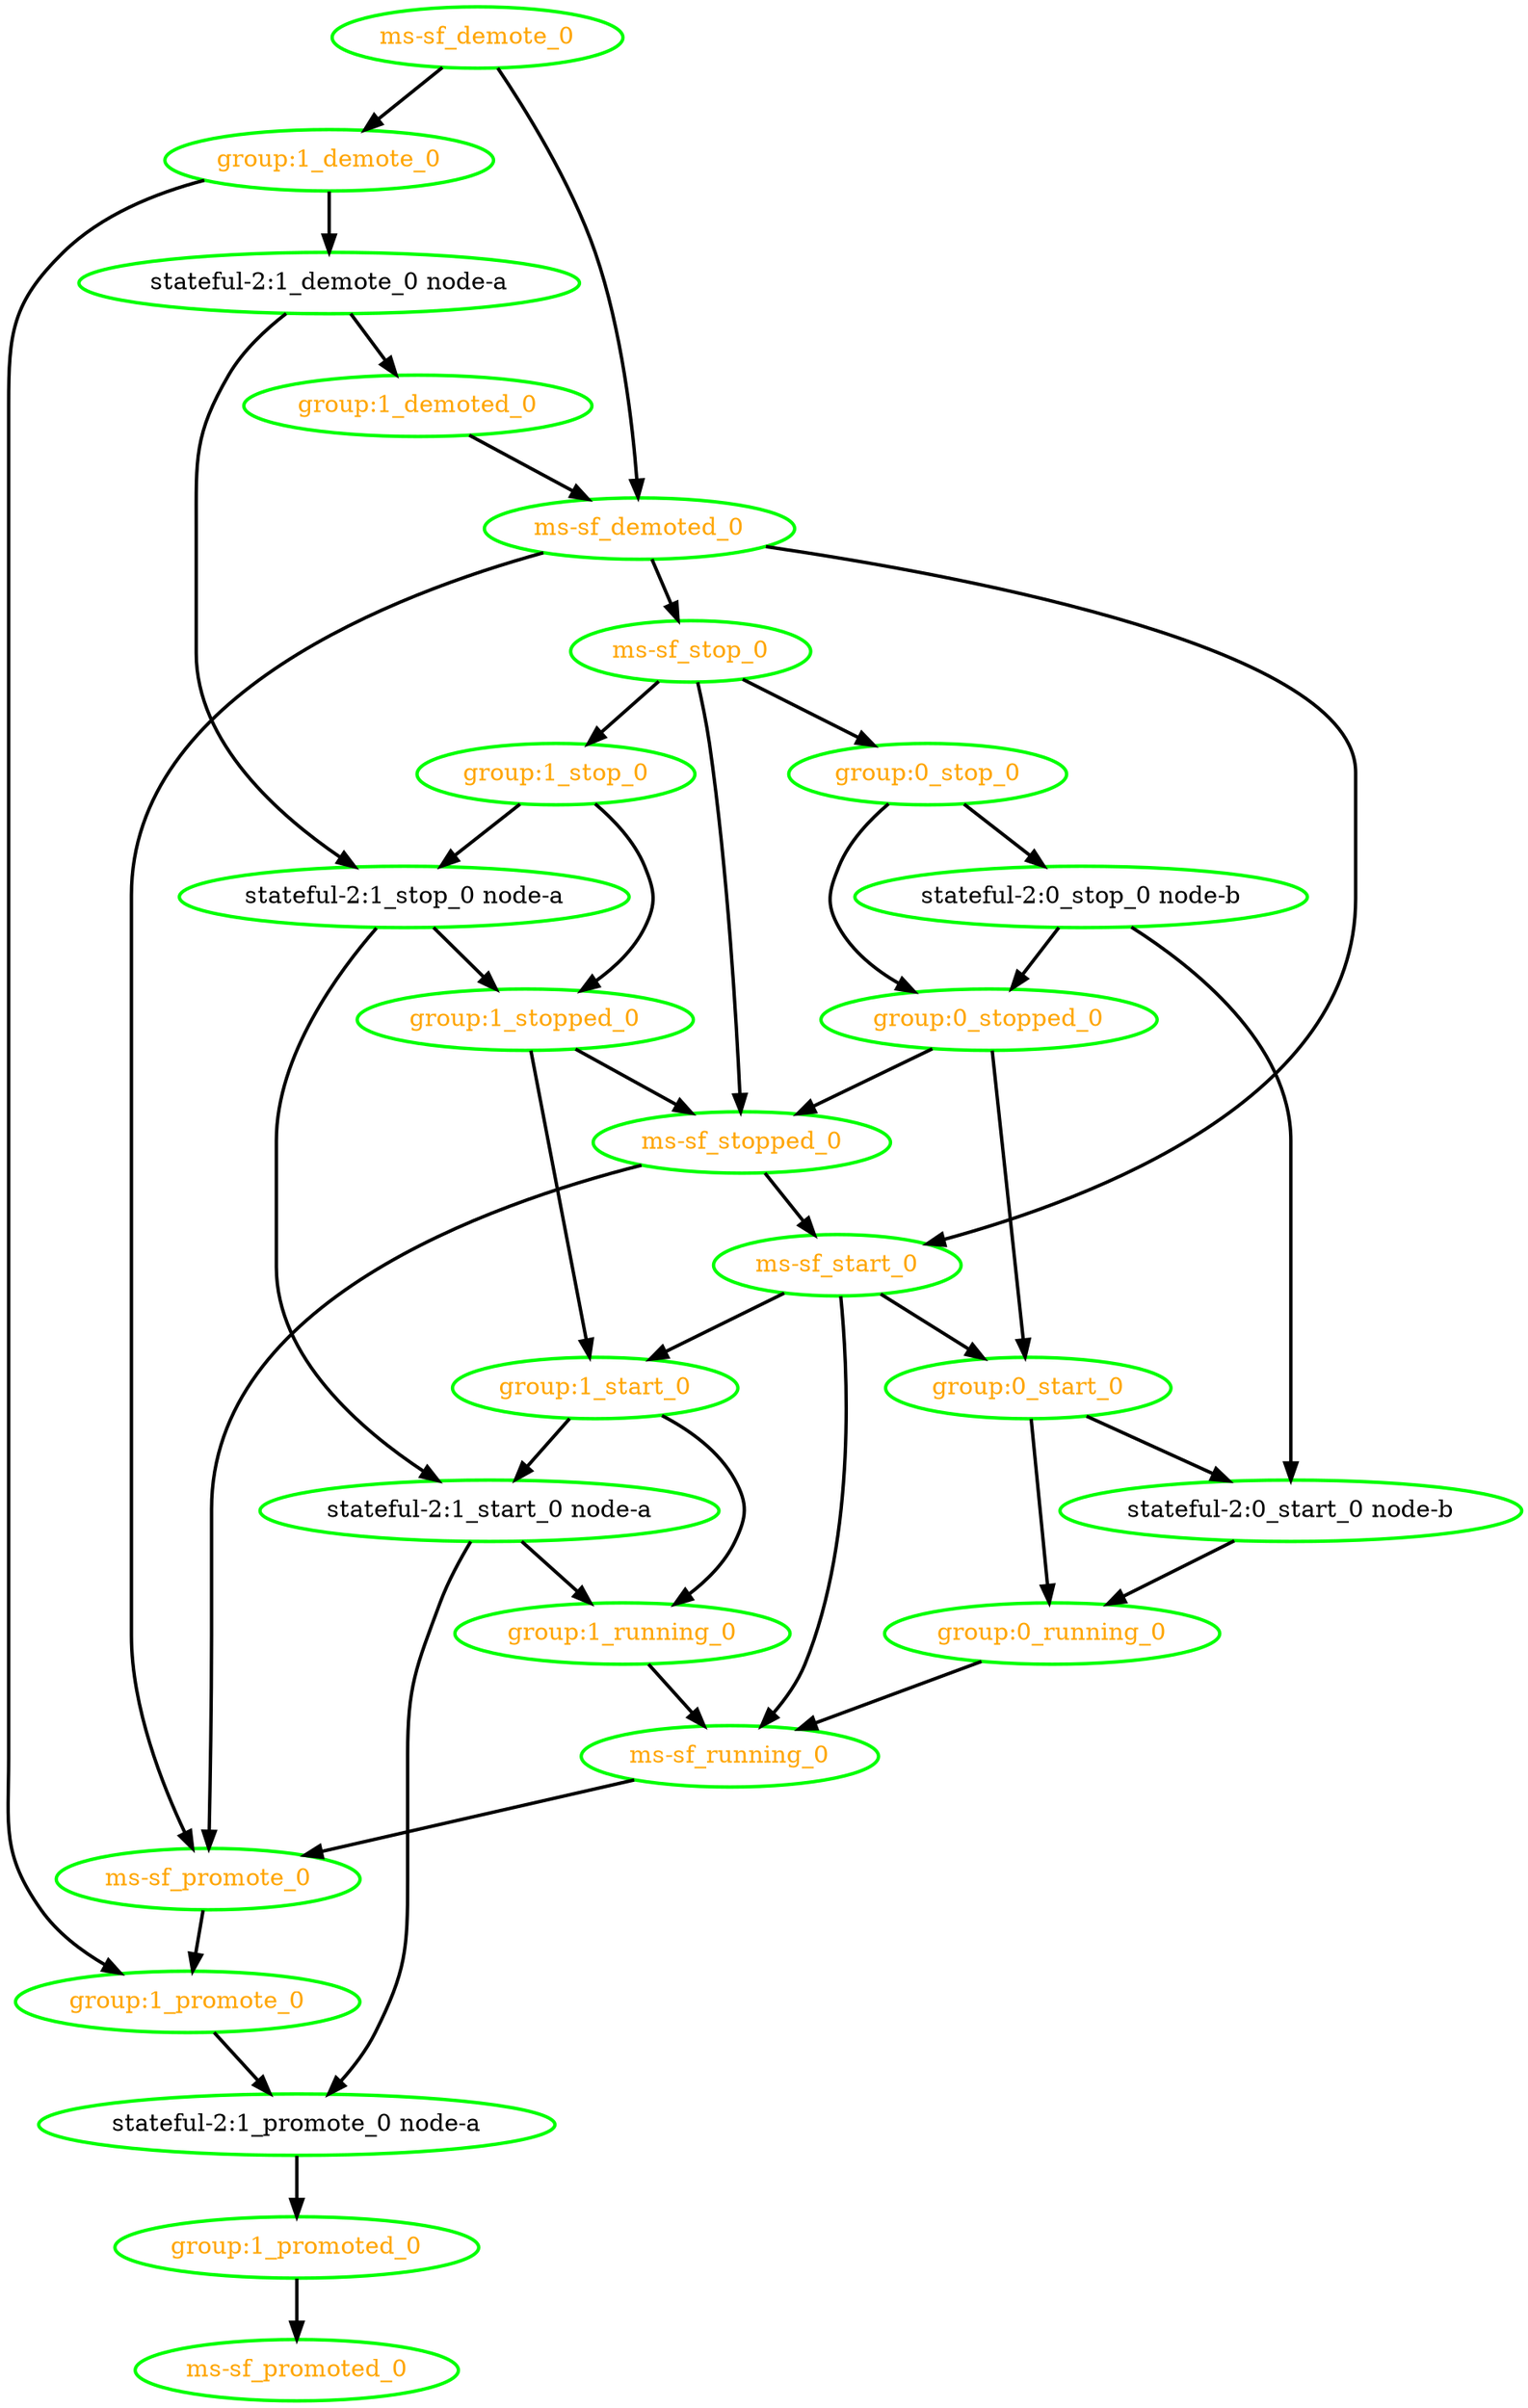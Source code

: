  digraph "g" {
"group:0_running_0" -> "ms-sf_running_0" [ style = bold]
"group:0_running_0" [ style=bold color="green" fontcolor="orange"]
"group:0_start_0" -> "group:0_running_0" [ style = bold]
"group:0_start_0" -> "stateful-2:0_start_0 node-b" [ style = bold]
"group:0_start_0" [ style=bold color="green" fontcolor="orange"]
"group:0_stop_0" -> "group:0_stopped_0" [ style = bold]
"group:0_stop_0" -> "stateful-2:0_stop_0 node-b" [ style = bold]
"group:0_stop_0" [ style=bold color="green" fontcolor="orange"]
"group:0_stopped_0" -> "group:0_start_0" [ style = bold]
"group:0_stopped_0" -> "ms-sf_stopped_0" [ style = bold]
"group:0_stopped_0" [ style=bold color="green" fontcolor="orange"]
"group:1_demote_0" -> "group:1_promote_0" [ style = bold]
"group:1_demote_0" -> "stateful-2:1_demote_0 node-a" [ style = bold]
"group:1_demote_0" [ style=bold color="green" fontcolor="orange"]
"group:1_demoted_0" -> "ms-sf_demoted_0" [ style = bold]
"group:1_demoted_0" [ style=bold color="green" fontcolor="orange"]
"group:1_promote_0" -> "stateful-2:1_promote_0 node-a" [ style = bold]
"group:1_promote_0" [ style=bold color="green" fontcolor="orange"]
"group:1_promoted_0" -> "ms-sf_promoted_0" [ style = bold]
"group:1_promoted_0" [ style=bold color="green" fontcolor="orange"]
"group:1_running_0" -> "ms-sf_running_0" [ style = bold]
"group:1_running_0" [ style=bold color="green" fontcolor="orange"]
"group:1_start_0" -> "group:1_running_0" [ style = bold]
"group:1_start_0" -> "stateful-2:1_start_0 node-a" [ style = bold]
"group:1_start_0" [ style=bold color="green" fontcolor="orange"]
"group:1_stop_0" -> "group:1_stopped_0" [ style = bold]
"group:1_stop_0" -> "stateful-2:1_stop_0 node-a" [ style = bold]
"group:1_stop_0" [ style=bold color="green" fontcolor="orange"]
"group:1_stopped_0" -> "group:1_start_0" [ style = bold]
"group:1_stopped_0" -> "ms-sf_stopped_0" [ style = bold]
"group:1_stopped_0" [ style=bold color="green" fontcolor="orange"]
"ms-sf_demote_0" -> "group:1_demote_0" [ style = bold]
"ms-sf_demote_0" -> "ms-sf_demoted_0" [ style = bold]
"ms-sf_demote_0" [ style=bold color="green" fontcolor="orange"]
"ms-sf_demoted_0" -> "ms-sf_promote_0" [ style = bold]
"ms-sf_demoted_0" -> "ms-sf_start_0" [ style = bold]
"ms-sf_demoted_0" -> "ms-sf_stop_0" [ style = bold]
"ms-sf_demoted_0" [ style=bold color="green" fontcolor="orange"]
"ms-sf_promote_0" -> "group:1_promote_0" [ style = bold]
"ms-sf_promote_0" [ style=bold color="green" fontcolor="orange"]
"ms-sf_promoted_0" [ style=bold color="green" fontcolor="orange"]
"ms-sf_running_0" -> "ms-sf_promote_0" [ style = bold]
"ms-sf_running_0" [ style=bold color="green" fontcolor="orange"]
"ms-sf_start_0" -> "group:0_start_0" [ style = bold]
"ms-sf_start_0" -> "group:1_start_0" [ style = bold]
"ms-sf_start_0" -> "ms-sf_running_0" [ style = bold]
"ms-sf_start_0" [ style=bold color="green" fontcolor="orange"]
"ms-sf_stop_0" -> "group:0_stop_0" [ style = bold]
"ms-sf_stop_0" -> "group:1_stop_0" [ style = bold]
"ms-sf_stop_0" -> "ms-sf_stopped_0" [ style = bold]
"ms-sf_stop_0" [ style=bold color="green" fontcolor="orange"]
"ms-sf_stopped_0" -> "ms-sf_promote_0" [ style = bold]
"ms-sf_stopped_0" -> "ms-sf_start_0" [ style = bold]
"ms-sf_stopped_0" [ style=bold color="green" fontcolor="orange"]
"stateful-2:0_start_0 node-b" -> "group:0_running_0" [ style = bold]
"stateful-2:0_start_0 node-b" [ style=bold color="green" fontcolor="black"]
"stateful-2:0_stop_0 node-b" -> "group:0_stopped_0" [ style = bold]
"stateful-2:0_stop_0 node-b" -> "stateful-2:0_start_0 node-b" [ style = bold]
"stateful-2:0_stop_0 node-b" [ style=bold color="green" fontcolor="black"]
"stateful-2:1_demote_0 node-a" -> "group:1_demoted_0" [ style = bold]
"stateful-2:1_demote_0 node-a" -> "stateful-2:1_stop_0 node-a" [ style = bold]
"stateful-2:1_demote_0 node-a" [ style=bold color="green" fontcolor="black"]
"stateful-2:1_promote_0 node-a" -> "group:1_promoted_0" [ style = bold]
"stateful-2:1_promote_0 node-a" [ style=bold color="green" fontcolor="black"]
"stateful-2:1_start_0 node-a" -> "group:1_running_0" [ style = bold]
"stateful-2:1_start_0 node-a" -> "stateful-2:1_promote_0 node-a" [ style = bold]
"stateful-2:1_start_0 node-a" [ style=bold color="green" fontcolor="black"]
"stateful-2:1_stop_0 node-a" -> "group:1_stopped_0" [ style = bold]
"stateful-2:1_stop_0 node-a" -> "stateful-2:1_start_0 node-a" [ style = bold]
"stateful-2:1_stop_0 node-a" [ style=bold color="green" fontcolor="black"]
}
